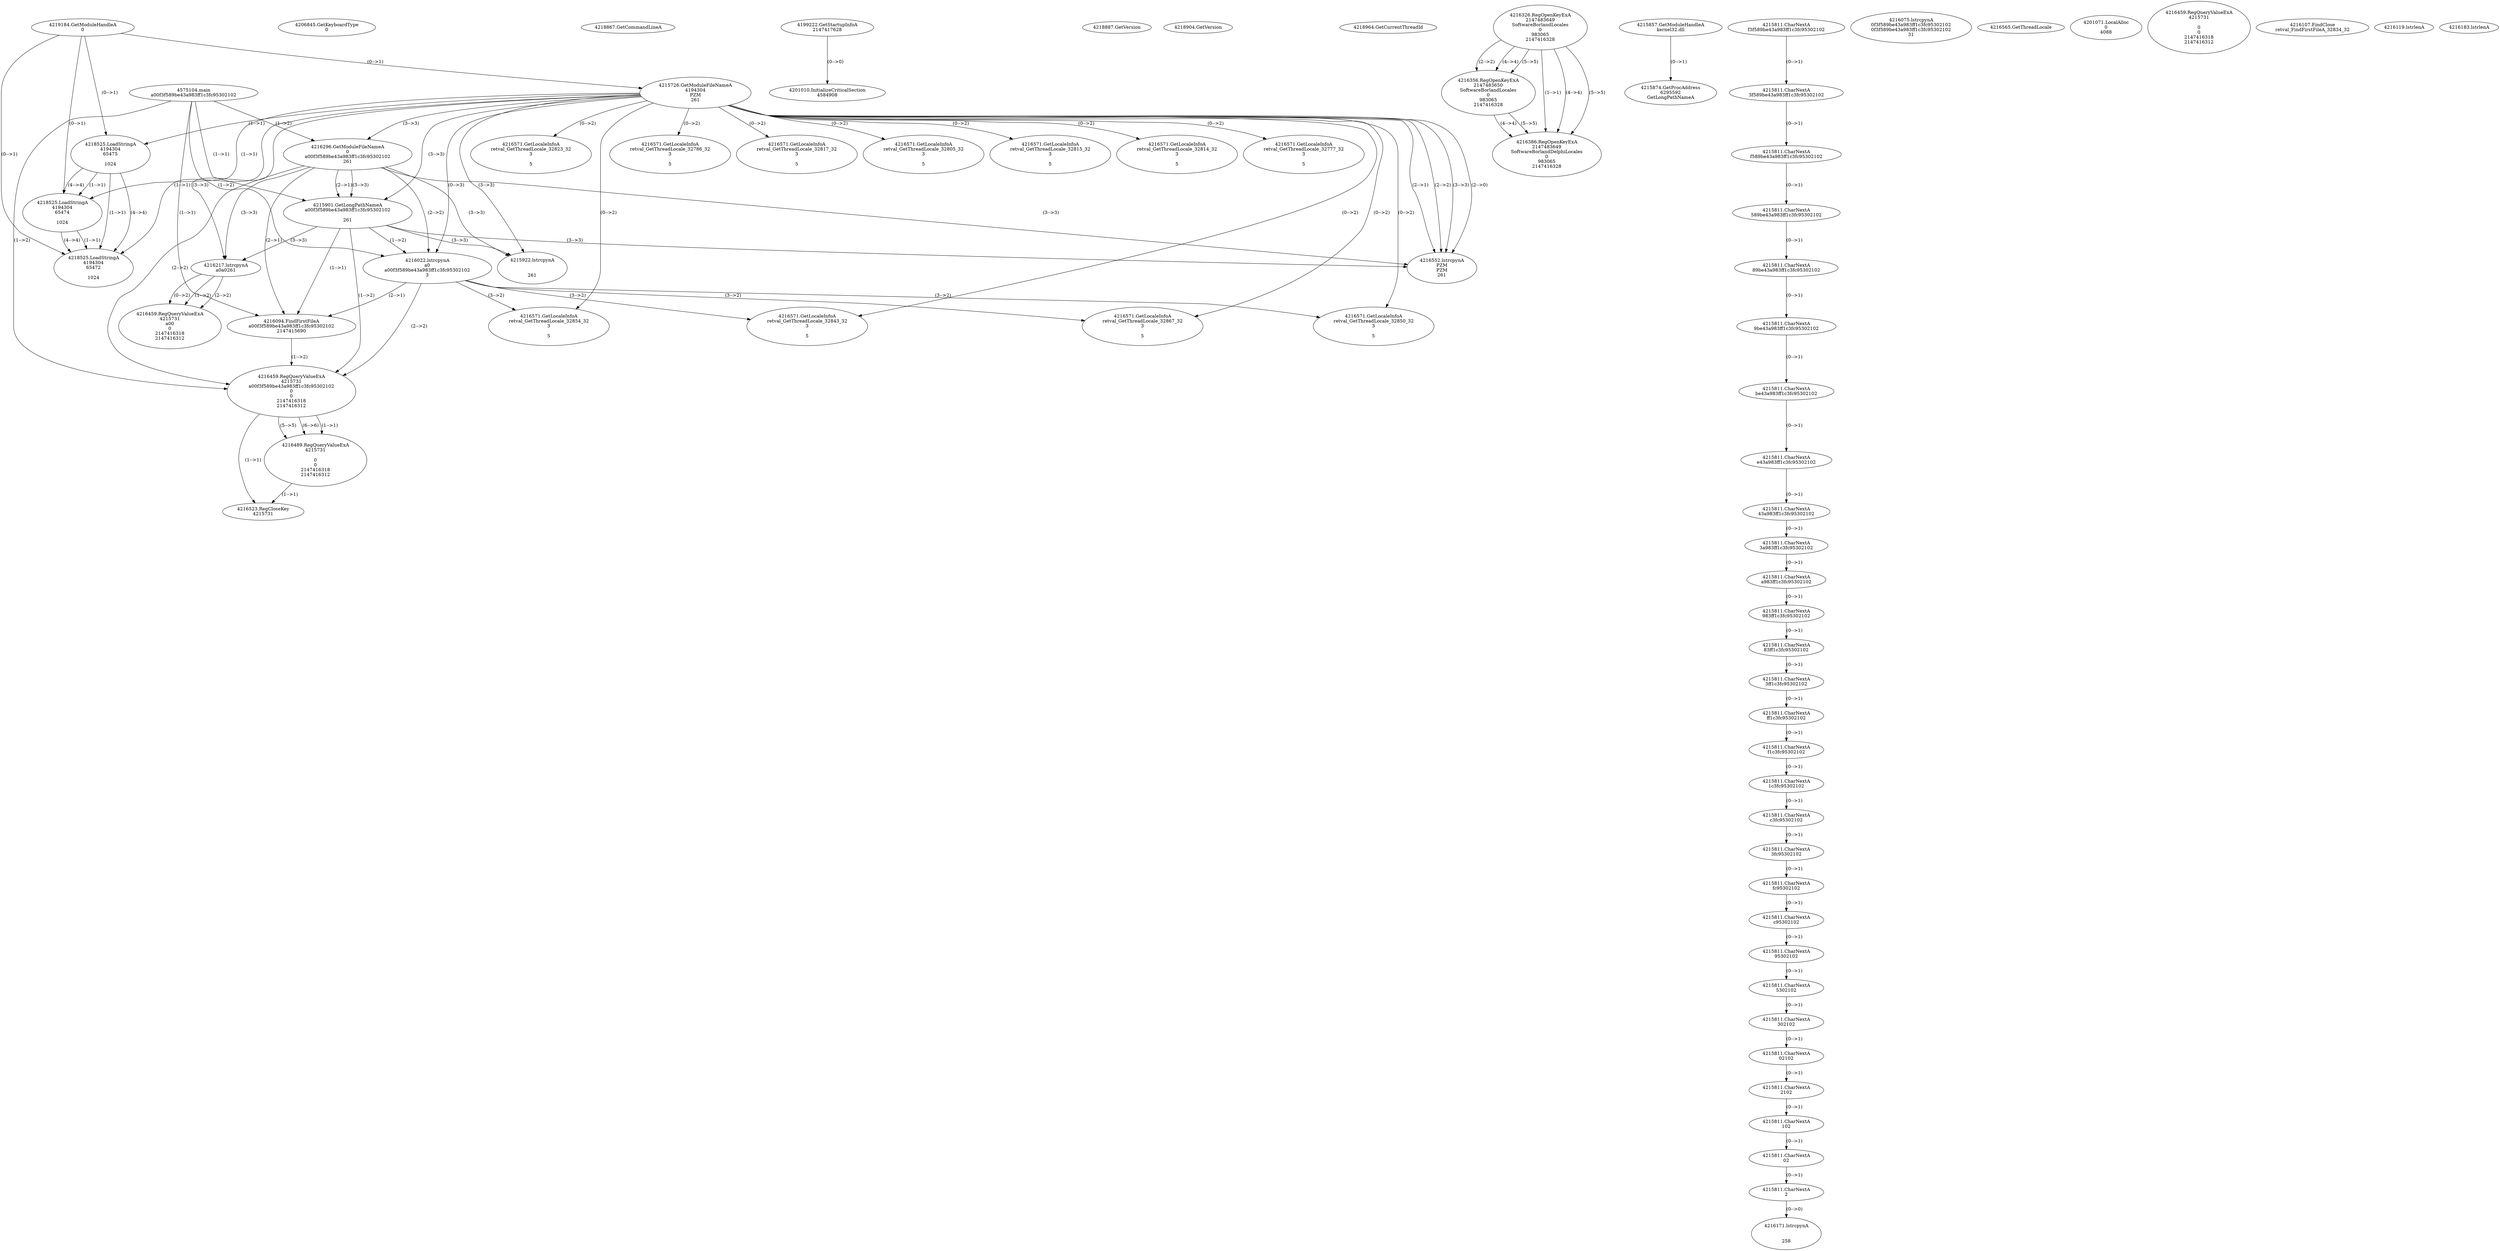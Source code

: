 // Global SCDG with merge call
digraph {
	0 [label="4575104.main
a00f3f589be43a983ff1c3fc95302102"]
	1 [label="4219184.GetModuleHandleA
0"]
	2 [label="4206845.GetKeyboardType
0"]
	3 [label="4218867.GetCommandLineA
"]
	4 [label="4199222.GetStartupInfoA
2147417628"]
	5 [label="4218887.GetVersion
"]
	6 [label="4218904.GetVersion
"]
	7 [label="4218964.GetCurrentThreadId
"]
	8 [label="4215726.GetModuleFileNameA
4194304
PZM
261"]
	1 -> 8 [label="(0-->1)"]
	9 [label="4216296.GetModuleFileNameA
0
a00f3f589be43a983ff1c3fc95302102
261"]
	0 -> 9 [label="(1-->2)"]
	8 -> 9 [label="(3-->3)"]
	10 [label="4216326.RegOpenKeyExA
2147483649
Software\Borland\Locales
0
983065
2147416328"]
	11 [label="4216356.RegOpenKeyExA
2147483650
Software\Borland\Locales
0
983065
2147416328"]
	10 -> 11 [label="(2-->2)"]
	10 -> 11 [label="(4-->4)"]
	10 -> 11 [label="(5-->5)"]
	12 [label="4215857.GetModuleHandleA
kernel32.dll"]
	13 [label="4215874.GetProcAddress
6295592
GetLongPathNameA"]
	12 -> 13 [label="(0-->1)"]
	14 [label="4215901.GetLongPathNameA
a00f3f589be43a983ff1c3fc95302102

261"]
	0 -> 14 [label="(1-->1)"]
	9 -> 14 [label="(2-->1)"]
	8 -> 14 [label="(3-->3)"]
	9 -> 14 [label="(3-->3)"]
	15 [label="4216022.lstrcpynA
a0
a00f3f589be43a983ff1c3fc95302102
3"]
	0 -> 15 [label="(1-->2)"]
	9 -> 15 [label="(2-->2)"]
	14 -> 15 [label="(1-->2)"]
	8 -> 15 [label="(0-->3)"]
	16 [label="4215811.CharNextA
f3f589be43a983ff1c3fc95302102"]
	17 [label="4215811.CharNextA
3f589be43a983ff1c3fc95302102"]
	16 -> 17 [label="(0-->1)"]
	18 [label="4215811.CharNextA
f589be43a983ff1c3fc95302102"]
	17 -> 18 [label="(0-->1)"]
	19 [label="4215811.CharNextA
589be43a983ff1c3fc95302102"]
	18 -> 19 [label="(0-->1)"]
	20 [label="4215811.CharNextA
89be43a983ff1c3fc95302102"]
	19 -> 20 [label="(0-->1)"]
	21 [label="4215811.CharNextA
9be43a983ff1c3fc95302102"]
	20 -> 21 [label="(0-->1)"]
	22 [label="4215811.CharNextA
be43a983ff1c3fc95302102"]
	21 -> 22 [label="(0-->1)"]
	23 [label="4215811.CharNextA
e43a983ff1c3fc95302102"]
	22 -> 23 [label="(0-->1)"]
	24 [label="4215811.CharNextA
43a983ff1c3fc95302102"]
	23 -> 24 [label="(0-->1)"]
	25 [label="4215811.CharNextA
3a983ff1c3fc95302102"]
	24 -> 25 [label="(0-->1)"]
	26 [label="4215811.CharNextA
a983ff1c3fc95302102"]
	25 -> 26 [label="(0-->1)"]
	27 [label="4215811.CharNextA
983ff1c3fc95302102"]
	26 -> 27 [label="(0-->1)"]
	28 [label="4215811.CharNextA
83ff1c3fc95302102"]
	27 -> 28 [label="(0-->1)"]
	29 [label="4215811.CharNextA
3ff1c3fc95302102"]
	28 -> 29 [label="(0-->1)"]
	30 [label="4215811.CharNextA
ff1c3fc95302102"]
	29 -> 30 [label="(0-->1)"]
	31 [label="4215811.CharNextA
f1c3fc95302102"]
	30 -> 31 [label="(0-->1)"]
	32 [label="4215811.CharNextA
1c3fc95302102"]
	31 -> 32 [label="(0-->1)"]
	33 [label="4215811.CharNextA
c3fc95302102"]
	32 -> 33 [label="(0-->1)"]
	34 [label="4215811.CharNextA
3fc95302102"]
	33 -> 34 [label="(0-->1)"]
	35 [label="4215811.CharNextA
fc95302102"]
	34 -> 35 [label="(0-->1)"]
	36 [label="4215811.CharNextA
c95302102"]
	35 -> 36 [label="(0-->1)"]
	37 [label="4215811.CharNextA
95302102"]
	36 -> 37 [label="(0-->1)"]
	38 [label="4215811.CharNextA
5302102"]
	37 -> 38 [label="(0-->1)"]
	39 [label="4215811.CharNextA
302102"]
	38 -> 39 [label="(0-->1)"]
	40 [label="4215811.CharNextA
02102"]
	39 -> 40 [label="(0-->1)"]
	41 [label="4215811.CharNextA
2102"]
	40 -> 41 [label="(0-->1)"]
	42 [label="4215811.CharNextA
102"]
	41 -> 42 [label="(0-->1)"]
	43 [label="4215811.CharNextA
02"]
	42 -> 43 [label="(0-->1)"]
	44 [label="4215811.CharNextA
2"]
	43 -> 44 [label="(0-->1)"]
	45 [label="4216075.lstrcpynA
0f3f589be43a983ff1c3fc95302102
0f3f589be43a983ff1c3fc95302102
31"]
	46 [label="4216094.FindFirstFileA
a00f3f589be43a983ff1c3fc95302102
2147415690"]
	0 -> 46 [label="(1-->1)"]
	9 -> 46 [label="(2-->1)"]
	14 -> 46 [label="(1-->1)"]
	15 -> 46 [label="(2-->1)"]
	47 [label="4216459.RegQueryValueExA
4215731
a00f3f589be43a983ff1c3fc95302102
0
0
2147416318
2147416312"]
	0 -> 47 [label="(1-->2)"]
	9 -> 47 [label="(2-->2)"]
	14 -> 47 [label="(1-->2)"]
	15 -> 47 [label="(2-->2)"]
	46 -> 47 [label="(1-->2)"]
	48 [label="4216489.RegQueryValueExA
4215731

0
0
2147416318
2147416312"]
	47 -> 48 [label="(1-->1)"]
	47 -> 48 [label="(5-->5)"]
	47 -> 48 [label="(6-->6)"]
	49 [label="4216523.RegCloseKey
4215731"]
	47 -> 49 [label="(1-->1)"]
	48 -> 49 [label="(1-->1)"]
	50 [label="4216552.lstrcpynA
PZM
PZM
261"]
	8 -> 50 [label="(2-->1)"]
	8 -> 50 [label="(2-->2)"]
	8 -> 50 [label="(3-->3)"]
	9 -> 50 [label="(3-->3)"]
	14 -> 50 [label="(3-->3)"]
	8 -> 50 [label="(2-->0)"]
	51 [label="4216565.GetThreadLocale
"]
	52 [label="4216571.GetLocaleInfoA
retval_GetThreadLocale_32850_32
3

5"]
	8 -> 52 [label="(0-->2)"]
	15 -> 52 [label="(3-->2)"]
	53 [label="4218525.LoadStringA
4194304
65475

1024"]
	1 -> 53 [label="(0-->1)"]
	8 -> 53 [label="(1-->1)"]
	54 [label="4218525.LoadStringA
4194304
65474

1024"]
	1 -> 54 [label="(0-->1)"]
	8 -> 54 [label="(1-->1)"]
	53 -> 54 [label="(1-->1)"]
	53 -> 54 [label="(4-->4)"]
	55 [label="4216571.GetLocaleInfoA
retval_GetThreadLocale_32854_32
3

5"]
	8 -> 55 [label="(0-->2)"]
	15 -> 55 [label="(3-->2)"]
	56 [label="4216571.GetLocaleInfoA
retval_GetThreadLocale_32843_32
3

5"]
	8 -> 56 [label="(0-->2)"]
	15 -> 56 [label="(3-->2)"]
	57 [label="4201010.InitializeCriticalSection
4584908"]
	4 -> 57 [label="(0-->0)"]
	58 [label="4201071.LocalAlloc
0
4088"]
	59 [label="4215922.lstrcpynA


261"]
	8 -> 59 [label="(3-->3)"]
	9 -> 59 [label="(3-->3)"]
	14 -> 59 [label="(3-->3)"]
	60 [label="4216459.RegQueryValueExA
4215731

0
0
2147416318
2147416312"]
	61 [label="4216571.GetLocaleInfoA
retval_GetThreadLocale_32823_32
3

5"]
	8 -> 61 [label="(0-->2)"]
	62 [label="4216107.FindClose
retval_FindFirstFileA_32834_32"]
	63 [label="4216119.lstrlenA
"]
	64 [label="4216171.lstrcpynA


258"]
	44 -> 64 [label="(0-->0)"]
	65 [label="4216183.lstrlenA
"]
	66 [label="4216217.lstrcpynA
a0\
a0\
261"]
	8 -> 66 [label="(3-->3)"]
	9 -> 66 [label="(3-->3)"]
	14 -> 66 [label="(3-->3)"]
	67 [label="4216459.RegQueryValueExA
4215731
a0\
0
0
2147416318
2147416312"]
	66 -> 67 [label="(1-->2)"]
	66 -> 67 [label="(2-->2)"]
	66 -> 67 [label="(0-->2)"]
	68 [label="4216571.GetLocaleInfoA
retval_GetThreadLocale_32867_32
3

5"]
	8 -> 68 [label="(0-->2)"]
	15 -> 68 [label="(3-->2)"]
	69 [label="4218525.LoadStringA
4194304
65472

1024"]
	1 -> 69 [label="(0-->1)"]
	8 -> 69 [label="(1-->1)"]
	53 -> 69 [label="(1-->1)"]
	54 -> 69 [label="(1-->1)"]
	53 -> 69 [label="(4-->4)"]
	54 -> 69 [label="(4-->4)"]
	70 [label="4216571.GetLocaleInfoA
retval_GetThreadLocale_32786_32
3

5"]
	8 -> 70 [label="(0-->2)"]
	71 [label="4216386.RegOpenKeyExA
2147483649
Software\Borland\Delphi\Locales
0
983065
2147416328"]
	10 -> 71 [label="(1-->1)"]
	10 -> 71 [label="(4-->4)"]
	11 -> 71 [label="(4-->4)"]
	10 -> 71 [label="(5-->5)"]
	11 -> 71 [label="(5-->5)"]
	72 [label="4216571.GetLocaleInfoA
retval_GetThreadLocale_32817_32
3

5"]
	8 -> 72 [label="(0-->2)"]
	73 [label="4216571.GetLocaleInfoA
retval_GetThreadLocale_32805_32
3

5"]
	8 -> 73 [label="(0-->2)"]
	74 [label="4216571.GetLocaleInfoA
retval_GetThreadLocale_32815_32
3

5"]
	8 -> 74 [label="(0-->2)"]
	75 [label="4216571.GetLocaleInfoA
retval_GetThreadLocale_32814_32
3

5"]
	8 -> 75 [label="(0-->2)"]
	76 [label="4216571.GetLocaleInfoA
retval_GetThreadLocale_32777_32
3

5"]
	8 -> 76 [label="(0-->2)"]
}

